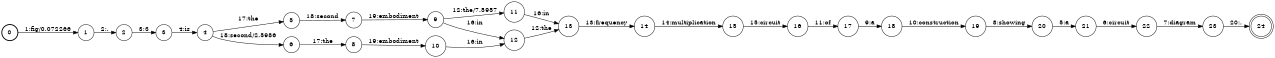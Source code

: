 digraph FST {
rankdir = LR;
size = "8.5,11";
label = "";
center = 1;
orientation = Portrait;
ranksep = "0.4";
nodesep = "0.25";
0 [label = "0", shape = circle, style = bold, fontsize = 14]
	0 -> 1 [label = "1:fig/0.072266", fontsize = 14];
1 [label = "1", shape = circle, style = solid, fontsize = 14]
	1 -> 2 [label = "2:.", fontsize = 14];
2 [label = "2", shape = circle, style = solid, fontsize = 14]
	2 -> 3 [label = "3:3", fontsize = 14];
3 [label = "3", shape = circle, style = solid, fontsize = 14]
	3 -> 4 [label = "4:is", fontsize = 14];
4 [label = "4", shape = circle, style = solid, fontsize = 14]
	4 -> 5 [label = "17:the", fontsize = 14];
	4 -> 6 [label = "18:second/2.5986", fontsize = 14];
5 [label = "5", shape = circle, style = solid, fontsize = 14]
	5 -> 7 [label = "18:second", fontsize = 14];
6 [label = "6", shape = circle, style = solid, fontsize = 14]
	6 -> 8 [label = "17:the", fontsize = 14];
7 [label = "7", shape = circle, style = solid, fontsize = 14]
	7 -> 9 [label = "19:embodiment", fontsize = 14];
8 [label = "8", shape = circle, style = solid, fontsize = 14]
	8 -> 10 [label = "19:embodiment", fontsize = 14];
9 [label = "9", shape = circle, style = solid, fontsize = 14]
	9 -> 12 [label = "16:in", fontsize = 14];
	9 -> 11 [label = "12:the/7.5957", fontsize = 14];
10 [label = "10", shape = circle, style = solid, fontsize = 14]
	10 -> 12 [label = "16:in", fontsize = 14];
11 [label = "11", shape = circle, style = solid, fontsize = 14]
	11 -> 13 [label = "16:in", fontsize = 14];
12 [label = "12", shape = circle, style = solid, fontsize = 14]
	12 -> 13 [label = "12:the", fontsize = 14];
13 [label = "13", shape = circle, style = solid, fontsize = 14]
	13 -> 14 [label = "13:frequency", fontsize = 14];
14 [label = "14", shape = circle, style = solid, fontsize = 14]
	14 -> 15 [label = "14:multiplication", fontsize = 14];
15 [label = "15", shape = circle, style = solid, fontsize = 14]
	15 -> 16 [label = "15:circuit", fontsize = 14];
16 [label = "16", shape = circle, style = solid, fontsize = 14]
	16 -> 17 [label = "11:of", fontsize = 14];
17 [label = "17", shape = circle, style = solid, fontsize = 14]
	17 -> 18 [label = "9:a", fontsize = 14];
18 [label = "18", shape = circle, style = solid, fontsize = 14]
	18 -> 19 [label = "10:construction", fontsize = 14];
19 [label = "19", shape = circle, style = solid, fontsize = 14]
	19 -> 20 [label = "8:showing", fontsize = 14];
20 [label = "20", shape = circle, style = solid, fontsize = 14]
	20 -> 21 [label = "5:a", fontsize = 14];
21 [label = "21", shape = circle, style = solid, fontsize = 14]
	21 -> 22 [label = "6:circuit", fontsize = 14];
22 [label = "22", shape = circle, style = solid, fontsize = 14]
	22 -> 23 [label = "7:diagram", fontsize = 14];
23 [label = "23", shape = circle, style = solid, fontsize = 14]
	23 -> 24 [label = "20:.", fontsize = 14];
24 [label = "24", shape = doublecircle, style = solid, fontsize = 14]
}
